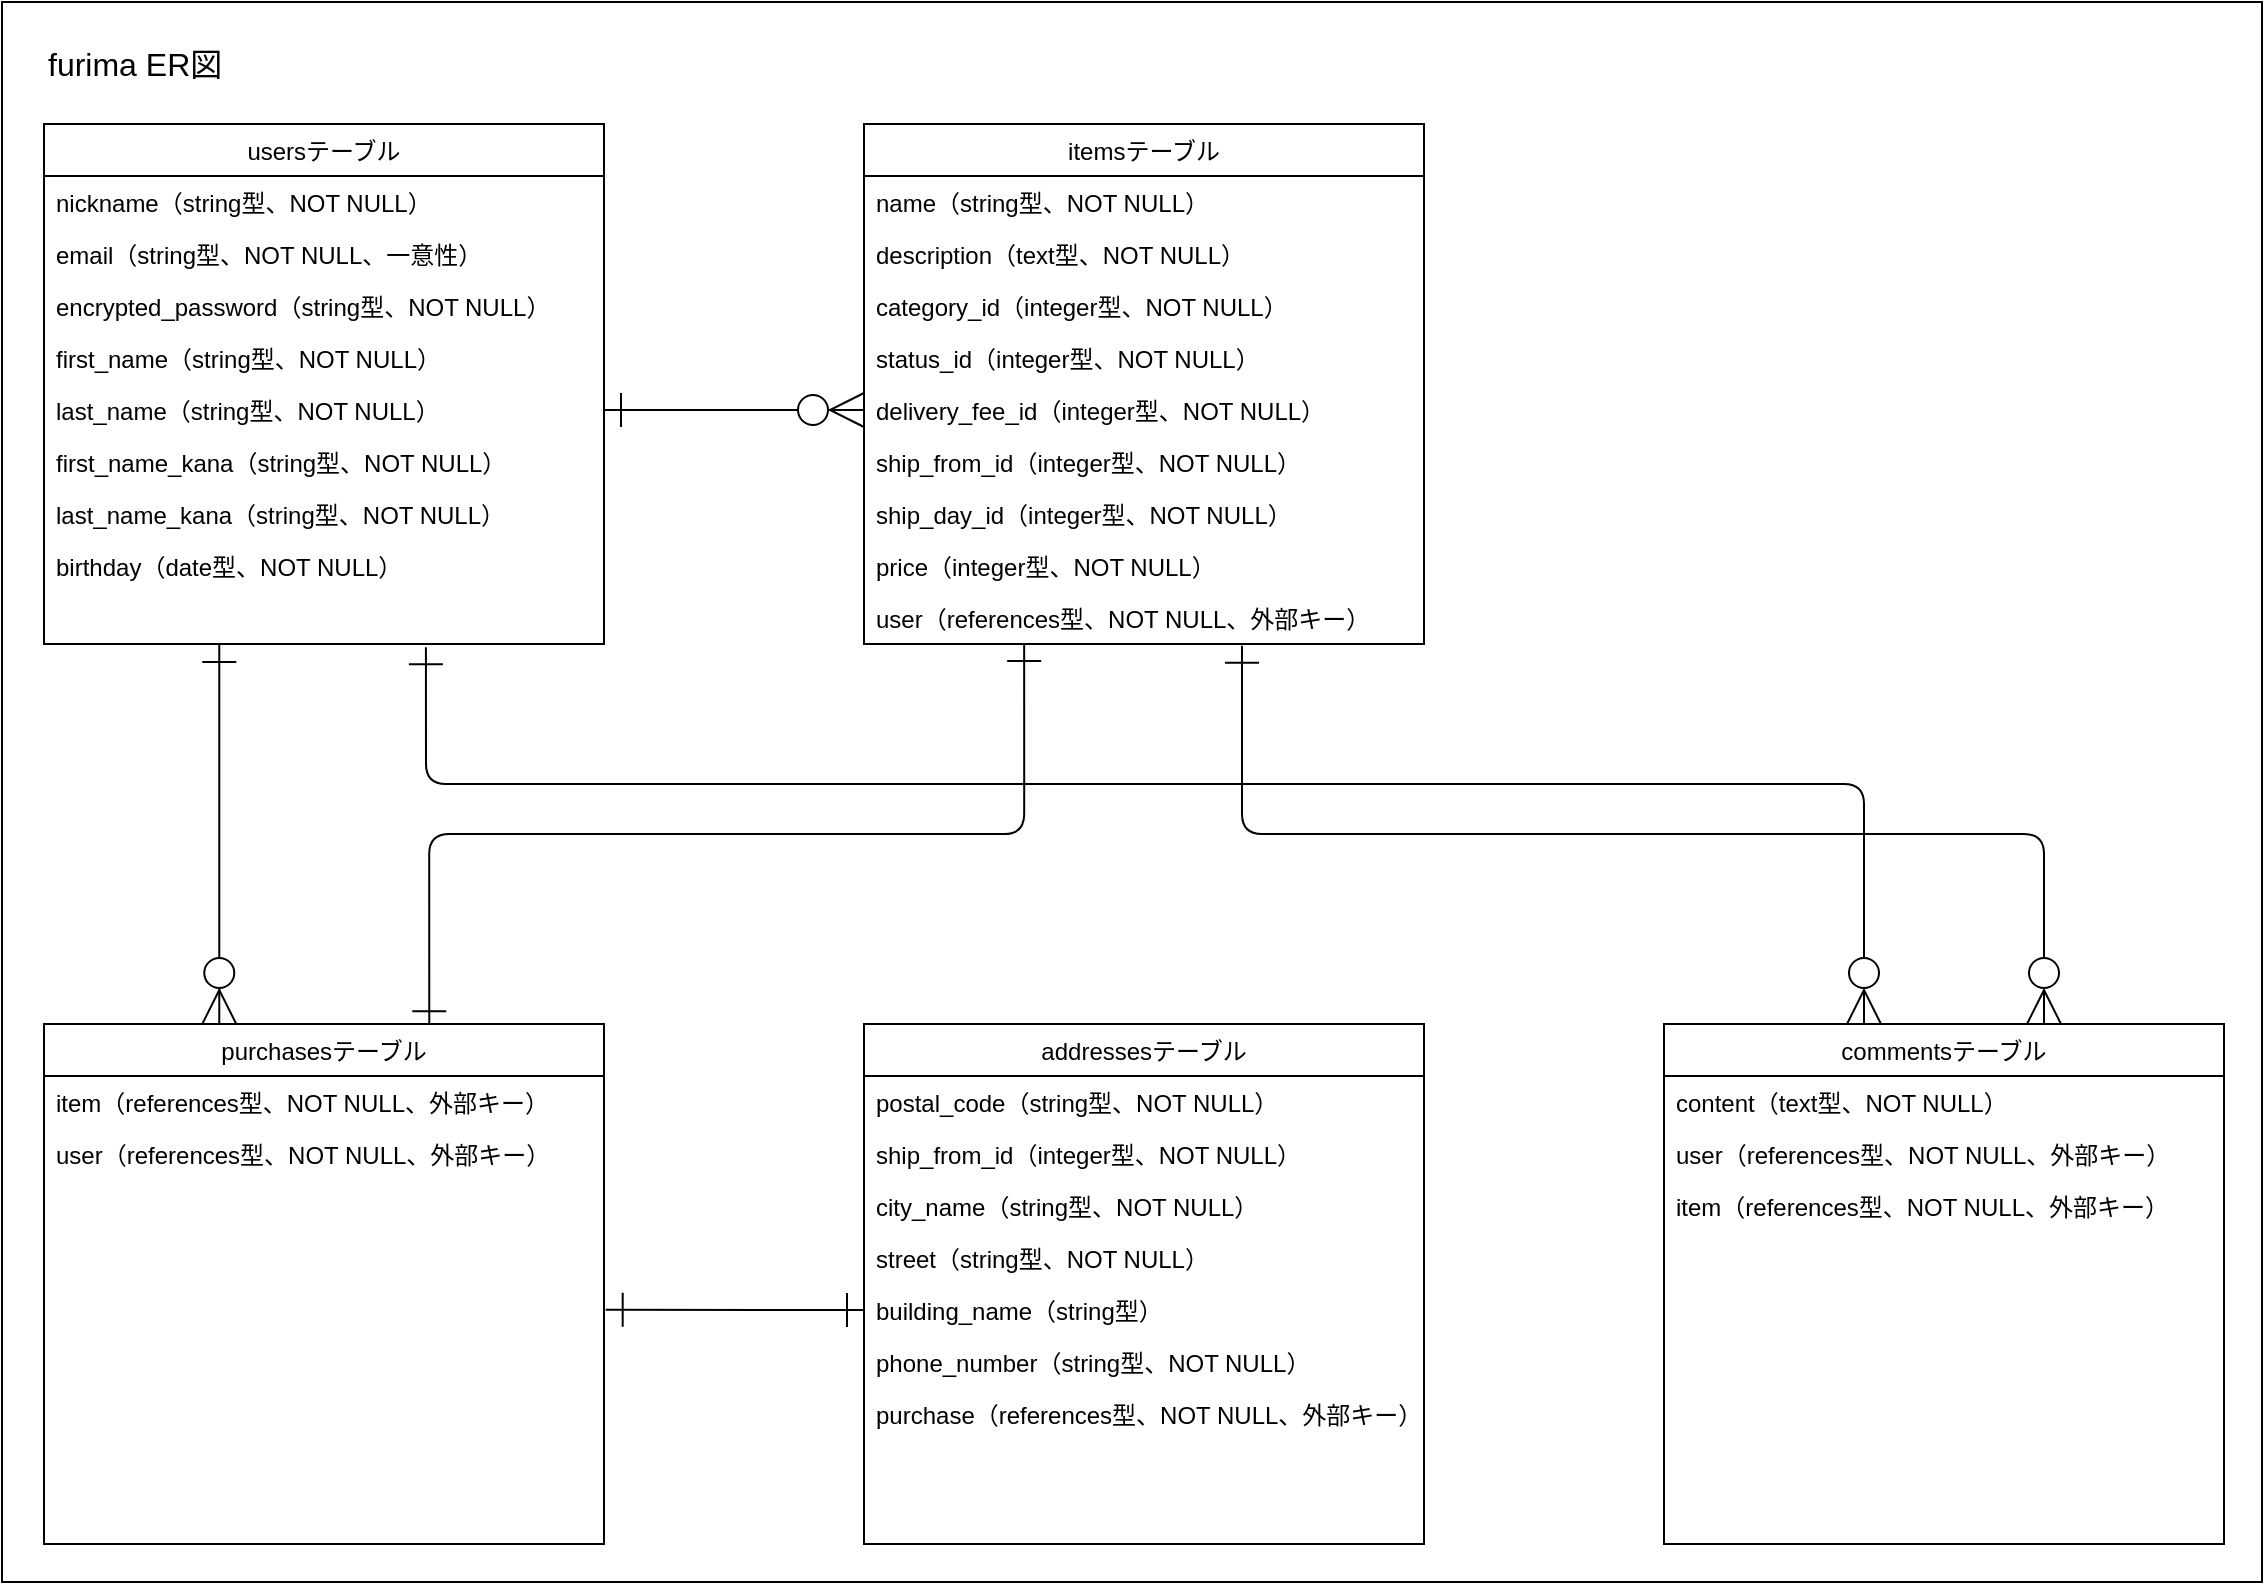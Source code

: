 <mxfile>
    <diagram id="FiyM0h7yDp3gIrNyb5ce" name="ページ1">
        <mxGraphModel dx="1069" dy="904" grid="1" gridSize="10" guides="1" tooltips="1" connect="1" arrows="1" fold="1" page="1" pageScale="1" pageWidth="1169" pageHeight="827" background="#FFFFFF" math="0" shadow="0">
            <root>
                <mxCell id="0"/>
                <mxCell id="1" parent="0"/>
                <mxCell id="48" value="" style="rounded=0;whiteSpace=wrap;html=1;fontSize=12;fontColor=#000000;strokeColor=#000000;fillColor=none;" parent="1" vertex="1">
                    <mxGeometry x="19" y="19" width="1130" height="790" as="geometry"/>
                </mxCell>
                <mxCell id="2" value="&lt;font color=&quot;#000000&quot; style=&quot;font-size: 16px;&quot;&gt;furima ER図&lt;/font&gt;" style="text;html=1;align=left;verticalAlign=middle;resizable=0;points=[];autosize=1;strokeColor=none;fontSize=16;" parent="1" vertex="1">
                    <mxGeometry x="40" y="40" width="100" height="20" as="geometry"/>
                </mxCell>
                <mxCell id="3" value="itemsテーブル" style="swimlane;fontStyle=0;childLayout=stackLayout;horizontal=1;startSize=26;horizontalStack=0;resizeParent=1;resizeParentMax=0;resizeLast=0;collapsible=1;marginBottom=0;fontSize=12;fillColor=#FFFFFF;fontColor=#000000;strokeColor=#000000;" parent="1" vertex="1">
                    <mxGeometry x="450" y="80" width="280" height="260" as="geometry"/>
                </mxCell>
                <mxCell id="4" value="name（string型、NOT NULL）" style="text;strokeColor=none;fillColor=none;align=left;verticalAlign=top;spacingLeft=4;spacingRight=4;overflow=hidden;rotatable=0;points=[[0,0.5],[1,0.5]];portConstraint=eastwest;fontColor=#000000;" parent="3" vertex="1">
                    <mxGeometry y="26" width="280" height="26" as="geometry"/>
                </mxCell>
                <mxCell id="5" value="description（text型、NOT NULL）" style="text;strokeColor=none;fillColor=none;align=left;verticalAlign=top;spacingLeft=4;spacingRight=4;overflow=hidden;rotatable=0;points=[[0,0.5],[1,0.5]];portConstraint=eastwest;fontColor=#000000;" parent="3" vertex="1">
                    <mxGeometry y="52" width="280" height="26" as="geometry"/>
                </mxCell>
                <mxCell id="6" value="category_id（integer型、NOT NULL）" style="text;strokeColor=none;fillColor=none;align=left;verticalAlign=top;spacingLeft=4;spacingRight=4;overflow=hidden;rotatable=0;points=[[0,0.5],[1,0.5]];portConstraint=eastwest;fontColor=#000000;" parent="3" vertex="1">
                    <mxGeometry y="78" width="280" height="26" as="geometry"/>
                </mxCell>
                <mxCell id="9" value="status_id（integer型、NOT NULL）" style="text;strokeColor=none;fillColor=none;align=left;verticalAlign=top;spacingLeft=4;spacingRight=4;overflow=hidden;rotatable=0;points=[[0,0.5],[1,0.5]];portConstraint=eastwest;fontColor=#000000;" parent="3" vertex="1">
                    <mxGeometry y="104" width="280" height="26" as="geometry"/>
                </mxCell>
                <mxCell id="10" value="delivery_fee_id（integer型、NOT NULL）" style="text;strokeColor=none;fillColor=none;align=left;verticalAlign=top;spacingLeft=4;spacingRight=4;overflow=hidden;rotatable=0;points=[[0,0.5],[1,0.5]];portConstraint=eastwest;fontColor=#000000;" parent="3" vertex="1">
                    <mxGeometry y="130" width="280" height="26" as="geometry"/>
                </mxCell>
                <mxCell id="11" value="ship_from_id（integer型、NOT NULL）" style="text;strokeColor=none;fillColor=none;align=left;verticalAlign=top;spacingLeft=4;spacingRight=4;overflow=hidden;rotatable=0;points=[[0,0.5],[1,0.5]];portConstraint=eastwest;fontColor=#000000;" parent="3" vertex="1">
                    <mxGeometry y="156" width="280" height="26" as="geometry"/>
                </mxCell>
                <mxCell id="12" value="ship_day_id（integer型、NOT NULL）" style="text;strokeColor=none;fillColor=none;align=left;verticalAlign=top;spacingLeft=4;spacingRight=4;overflow=hidden;rotatable=0;points=[[0,0.5],[1,0.5]];portConstraint=eastwest;fontColor=#000000;" parent="3" vertex="1">
                    <mxGeometry y="182" width="280" height="26" as="geometry"/>
                </mxCell>
                <mxCell id="13" value="price（integer型、NOT NULL）" style="text;strokeColor=none;fillColor=none;align=left;verticalAlign=top;spacingLeft=4;spacingRight=4;overflow=hidden;rotatable=0;points=[[0,0.5],[1,0.5]];portConstraint=eastwest;fontColor=#000000;" parent="3" vertex="1">
                    <mxGeometry y="208" width="280" height="26" as="geometry"/>
                </mxCell>
                <mxCell id="14" value="user（references型、NOT NULL、外部キー）" style="text;strokeColor=none;fillColor=none;align=left;verticalAlign=top;spacingLeft=4;spacingRight=4;overflow=hidden;rotatable=0;points=[[0,0.5],[1,0.5]];portConstraint=eastwest;fontColor=#000000;" parent="3" vertex="1">
                    <mxGeometry y="234" width="280" height="26" as="geometry"/>
                </mxCell>
                <mxCell id="16" value="usersテーブル" style="swimlane;fontStyle=0;childLayout=stackLayout;horizontal=1;startSize=26;horizontalStack=0;resizeParent=1;resizeParentMax=0;resizeLast=0;collapsible=1;marginBottom=0;fontSize=12;fillColor=#FFFFFF;fontColor=#000000;strokeColor=#000000;" parent="1" vertex="1">
                    <mxGeometry x="40" y="80" width="280" height="260" as="geometry"/>
                </mxCell>
                <mxCell id="17" value="nickname（string型、NOT NULL）" style="text;strokeColor=none;fillColor=none;align=left;verticalAlign=top;spacingLeft=4;spacingRight=4;overflow=hidden;rotatable=0;points=[[0,0.5],[1,0.5]];portConstraint=eastwest;fontColor=#000000;" parent="16" vertex="1">
                    <mxGeometry y="26" width="280" height="26" as="geometry"/>
                </mxCell>
                <mxCell id="18" value="email（string型、NOT NULL、一意性）" style="text;strokeColor=none;fillColor=none;align=left;verticalAlign=top;spacingLeft=4;spacingRight=4;overflow=hidden;rotatable=0;points=[[0,0.5],[1,0.5]];portConstraint=eastwest;fontColor=#000000;" parent="16" vertex="1">
                    <mxGeometry y="52" width="280" height="26" as="geometry"/>
                </mxCell>
                <mxCell id="19" value="encrypted_password（string型、NOT NULL）" style="text;strokeColor=none;fillColor=none;align=left;verticalAlign=top;spacingLeft=4;spacingRight=4;overflow=hidden;rotatable=0;points=[[0,0.5],[1,0.5]];portConstraint=eastwest;fontColor=#000000;" parent="16" vertex="1">
                    <mxGeometry y="78" width="280" height="26" as="geometry"/>
                </mxCell>
                <mxCell id="20" value="first_name（string型、NOT NULL）" style="text;strokeColor=none;fillColor=none;align=left;verticalAlign=top;spacingLeft=4;spacingRight=4;overflow=hidden;rotatable=0;points=[[0,0.5],[1,0.5]];portConstraint=eastwest;fontColor=#000000;" parent="16" vertex="1">
                    <mxGeometry y="104" width="280" height="26" as="geometry"/>
                </mxCell>
                <mxCell id="21" value="last_name（string型、NOT NULL）" style="text;strokeColor=none;fillColor=none;align=left;verticalAlign=top;spacingLeft=4;spacingRight=4;overflow=hidden;rotatable=0;points=[[0,0.5],[1,0.5]];portConstraint=eastwest;fontColor=#000000;" parent="16" vertex="1">
                    <mxGeometry y="130" width="280" height="26" as="geometry"/>
                </mxCell>
                <mxCell id="22" value="first_name_kana（string型、NOT NULL）" style="text;strokeColor=none;fillColor=none;align=left;verticalAlign=top;spacingLeft=4;spacingRight=4;overflow=hidden;rotatable=0;points=[[0,0.5],[1,0.5]];portConstraint=eastwest;fontColor=#000000;" parent="16" vertex="1">
                    <mxGeometry y="156" width="280" height="26" as="geometry"/>
                </mxCell>
                <mxCell id="23" value="last_name_kana（string型、NOT NULL）" style="text;strokeColor=none;fillColor=none;align=left;verticalAlign=top;spacingLeft=4;spacingRight=4;overflow=hidden;rotatable=0;points=[[0,0.5],[1,0.5]];portConstraint=eastwest;fontColor=#000000;" parent="16" vertex="1">
                    <mxGeometry y="182" width="280" height="26" as="geometry"/>
                </mxCell>
                <mxCell id="24" value="birthday（date型、NOT NULL）" style="text;strokeColor=none;fillColor=none;align=left;verticalAlign=top;spacingLeft=4;spacingRight=4;overflow=hidden;rotatable=0;points=[[0,0.5],[1,0.5]];portConstraint=eastwest;fontColor=#000000;" parent="16" vertex="1">
                    <mxGeometry y="208" width="280" height="52" as="geometry"/>
                </mxCell>
                <mxCell id="50" style="edgeStyle=none;html=1;entryX=0.313;entryY=1.01;entryDx=0;entryDy=0;entryPerimeter=0;fontSize=12;fontColor=#000000;strokeColor=#000000;endArrow=ERone;endFill=0;startArrow=ERzeroToMany;startFill=1;endSize=15;startSize=15;exitX=0.313;exitY=0;exitDx=0;exitDy=0;exitPerimeter=0;" parent="1" target="24" edge="1" source="26">
                    <mxGeometry relative="1" as="geometry">
                        <mxPoint x="240" y="500" as="sourcePoint"/>
                        <Array as="points"/>
                    </mxGeometry>
                </mxCell>
                <mxCell id="52" style="edgeStyle=orthogonalEdgeStyle;html=1;exitX=0.688;exitY=0.008;exitDx=0;exitDy=0;entryX=0.286;entryY=0.998;entryDx=0;entryDy=0;entryPerimeter=0;fontSize=12;fontColor=#000000;startArrow=ERone;startFill=0;endArrow=ERone;endFill=0;startSize=15;endSize=15;strokeColor=#000000;exitPerimeter=0;" parent="1" source="26" target="14" edge="1">
                    <mxGeometry relative="1" as="geometry"/>
                </mxCell>
                <mxCell id="26" value="purchasesテーブル" style="swimlane;fontStyle=0;childLayout=stackLayout;horizontal=1;startSize=26;horizontalStack=0;resizeParent=1;resizeParentMax=0;resizeLast=0;collapsible=1;marginBottom=0;fontSize=12;fillColor=#FFFFFF;fontColor=#000000;strokeColor=#000000;" parent="1" vertex="1">
                    <mxGeometry x="40" y="530" width="280" height="260" as="geometry"/>
                </mxCell>
                <mxCell id="35" value="item（references型、NOT NULL、外部キー）" style="text;strokeColor=none;fillColor=none;align=left;verticalAlign=top;spacingLeft=4;spacingRight=4;overflow=hidden;rotatable=0;points=[[0,0.5],[1,0.5]];portConstraint=eastwest;fontColor=#000000;" parent="26" vertex="1">
                    <mxGeometry y="26" width="280" height="26" as="geometry"/>
                </mxCell>
                <mxCell id="36" value="user（references型、NOT NULL、外部キー）" style="text;strokeColor=none;fillColor=none;align=left;verticalAlign=top;spacingLeft=4;spacingRight=4;overflow=hidden;rotatable=0;points=[[0,0.5],[1,0.5]];portConstraint=eastwest;fontColor=#000000;" parent="26" vertex="1">
                    <mxGeometry y="52" width="280" height="208" as="geometry"/>
                </mxCell>
                <mxCell id="38" value="addressesテーブル" style="swimlane;fontStyle=0;childLayout=stackLayout;horizontal=1;startSize=26;horizontalStack=0;resizeParent=1;resizeParentMax=0;resizeLast=0;collapsible=1;marginBottom=0;fontSize=12;fillColor=#FFFFFF;fontColor=#000000;strokeColor=#000000;" parent="1" vertex="1">
                    <mxGeometry x="450" y="530" width="280" height="260" as="geometry"/>
                </mxCell>
                <mxCell id="39" value="postal_code（string型、NOT NULL）" style="text;strokeColor=none;fillColor=none;align=left;verticalAlign=top;spacingLeft=4;spacingRight=4;overflow=hidden;rotatable=0;points=[[0,0.5],[1,0.5]];portConstraint=eastwest;fontColor=#000000;" parent="38" vertex="1">
                    <mxGeometry y="26" width="280" height="26" as="geometry"/>
                </mxCell>
                <mxCell id="40" value="ship_from_id（integer型、NOT NULL）" style="text;strokeColor=none;fillColor=none;align=left;verticalAlign=top;spacingLeft=4;spacingRight=4;overflow=hidden;rotatable=0;points=[[0,0.5],[1,0.5]];portConstraint=eastwest;fontColor=#000000;" parent="38" vertex="1">
                    <mxGeometry y="52" width="280" height="26" as="geometry"/>
                </mxCell>
                <mxCell id="41" value="city_name（string型、NOT NULL）" style="text;strokeColor=none;fillColor=none;align=left;verticalAlign=top;spacingLeft=4;spacingRight=4;overflow=hidden;rotatable=0;points=[[0,0.5],[1,0.5]];portConstraint=eastwest;fontColor=#000000;" parent="38" vertex="1">
                    <mxGeometry y="78" width="280" height="26" as="geometry"/>
                </mxCell>
                <mxCell id="42" value="street（string型、NOT NULL）" style="text;strokeColor=none;fillColor=none;align=left;verticalAlign=top;spacingLeft=4;spacingRight=4;overflow=hidden;rotatable=0;points=[[0,0.5],[1,0.5]];portConstraint=eastwest;fontColor=#000000;" parent="38" vertex="1">
                    <mxGeometry y="104" width="280" height="26" as="geometry"/>
                </mxCell>
                <mxCell id="43" value="building_name（string型）" style="text;strokeColor=none;fillColor=none;align=left;verticalAlign=top;spacingLeft=4;spacingRight=4;overflow=hidden;rotatable=0;points=[[0,0.5],[1,0.5]];portConstraint=eastwest;fontColor=#000000;" parent="38" vertex="1">
                    <mxGeometry y="130" width="280" height="26" as="geometry"/>
                </mxCell>
                <mxCell id="44" value="phone_number（string型、NOT NULL）" style="text;strokeColor=none;fillColor=none;align=left;verticalAlign=top;spacingLeft=4;spacingRight=4;overflow=hidden;rotatable=0;points=[[0,0.5],[1,0.5]];portConstraint=eastwest;fontColor=#000000;" parent="38" vertex="1">
                    <mxGeometry y="156" width="280" height="26" as="geometry"/>
                </mxCell>
                <mxCell id="47" value="purchase（references型、NOT NULL、外部キー）" style="text;strokeColor=none;fillColor=none;align=left;verticalAlign=top;spacingLeft=4;spacingRight=4;overflow=hidden;rotatable=0;points=[[0,0.5],[1,0.5]];portConstraint=eastwest;fontColor=#000000;" parent="38" vertex="1">
                    <mxGeometry y="182" width="280" height="78" as="geometry"/>
                </mxCell>
                <mxCell id="51" style="edgeStyle=none;html=1;exitX=0;exitY=0.5;exitDx=0;exitDy=0;fontSize=12;fontColor=#000000;startArrow=ERzeroToMany;startFill=1;endArrow=ERone;endFill=0;startSize=15;endSize=15;strokeColor=#000000;entryX=1;entryY=0.5;entryDx=0;entryDy=0;" parent="1" source="10" target="21" edge="1">
                    <mxGeometry relative="1" as="geometry"/>
                </mxCell>
                <mxCell id="54" style="edgeStyle=none;html=1;exitX=0;exitY=0.5;exitDx=0;exitDy=0;entryX=1.003;entryY=0.437;entryDx=0;entryDy=0;entryPerimeter=0;fontSize=12;fontColor=#000000;startArrow=ERone;startFill=0;endArrow=ERone;endFill=0;startSize=15;endSize=15;strokeColor=#000000;" parent="1" source="43" edge="1" target="36">
                    <mxGeometry relative="1" as="geometry">
                        <mxPoint x="459.36" y="643.702" as="targetPoint"/>
                    </mxGeometry>
                </mxCell>
                <mxCell id="55" value="commentsテーブル" style="swimlane;fontStyle=0;childLayout=stackLayout;horizontal=1;startSize=26;horizontalStack=0;resizeParent=1;resizeParentMax=0;resizeLast=0;collapsible=1;marginBottom=0;fontSize=12;fillColor=#FFFFFF;fontColor=#000000;strokeColor=#000000;" vertex="1" parent="1">
                    <mxGeometry x="850" y="530" width="280" height="260" as="geometry"/>
                </mxCell>
                <mxCell id="62" value="content（text型、NOT NULL）" style="text;strokeColor=none;fillColor=none;align=left;verticalAlign=top;spacingLeft=4;spacingRight=4;overflow=hidden;rotatable=0;points=[[0,0.5],[1,0.5]];portConstraint=eastwest;fontColor=#000000;" vertex="1" parent="55">
                    <mxGeometry y="26" width="280" height="26" as="geometry"/>
                </mxCell>
                <mxCell id="56" value="user（references型、NOT NULL、外部キー）" style="text;strokeColor=none;fillColor=none;align=left;verticalAlign=top;spacingLeft=4;spacingRight=4;overflow=hidden;rotatable=0;points=[[0,0.5],[1,0.5]];portConstraint=eastwest;fontColor=#000000;" vertex="1" parent="55">
                    <mxGeometry y="52" width="280" height="26" as="geometry"/>
                </mxCell>
                <mxCell id="57" value="item（references型、NOT NULL、外部キー）" style="text;strokeColor=none;fillColor=none;align=left;verticalAlign=top;spacingLeft=4;spacingRight=4;overflow=hidden;rotatable=0;points=[[0,0.5],[1,0.5]];portConstraint=eastwest;fontColor=#000000;" vertex="1" parent="55">
                    <mxGeometry y="78" width="280" height="182" as="geometry"/>
                </mxCell>
                <mxCell id="60" style="edgeStyle=orthogonalEdgeStyle;html=1;entryX=0.682;entryY=1.031;entryDx=0;entryDy=0;entryPerimeter=0;fontSize=12;fontColor=#000000;startArrow=ERzeroToMany;startFill=0;endArrow=ERone;endFill=0;startSize=15;endSize=15;strokeColor=#000000;" edge="1" parent="1" source="55" target="24">
                    <mxGeometry relative="1" as="geometry">
                        <mxPoint x="242.64" y="542.08" as="sourcePoint"/>
                        <mxPoint x="600" y="350" as="targetPoint"/>
                        <Array as="points">
                            <mxPoint x="950" y="410"/>
                            <mxPoint x="231" y="410"/>
                        </Array>
                    </mxGeometry>
                </mxCell>
                <mxCell id="61" style="edgeStyle=orthogonalEdgeStyle;html=1;entryX=0.675;entryY=1.032;entryDx=0;entryDy=0;entryPerimeter=0;fontSize=12;fontColor=#000000;startArrow=ERzeroToMany;startFill=0;endArrow=ERone;endFill=0;startSize=15;endSize=15;strokeColor=#000000;" edge="1" parent="1" target="14">
                    <mxGeometry relative="1" as="geometry">
                        <mxPoint x="1040" y="530" as="sourcePoint"/>
                        <mxPoint x="260.0" y="341.612" as="targetPoint"/>
                        <Array as="points">
                            <mxPoint x="1040" y="530"/>
                            <mxPoint x="1040" y="435"/>
                            <mxPoint x="639" y="435"/>
                        </Array>
                    </mxGeometry>
                </mxCell>
            </root>
        </mxGraphModel>
    </diagram>
</mxfile>